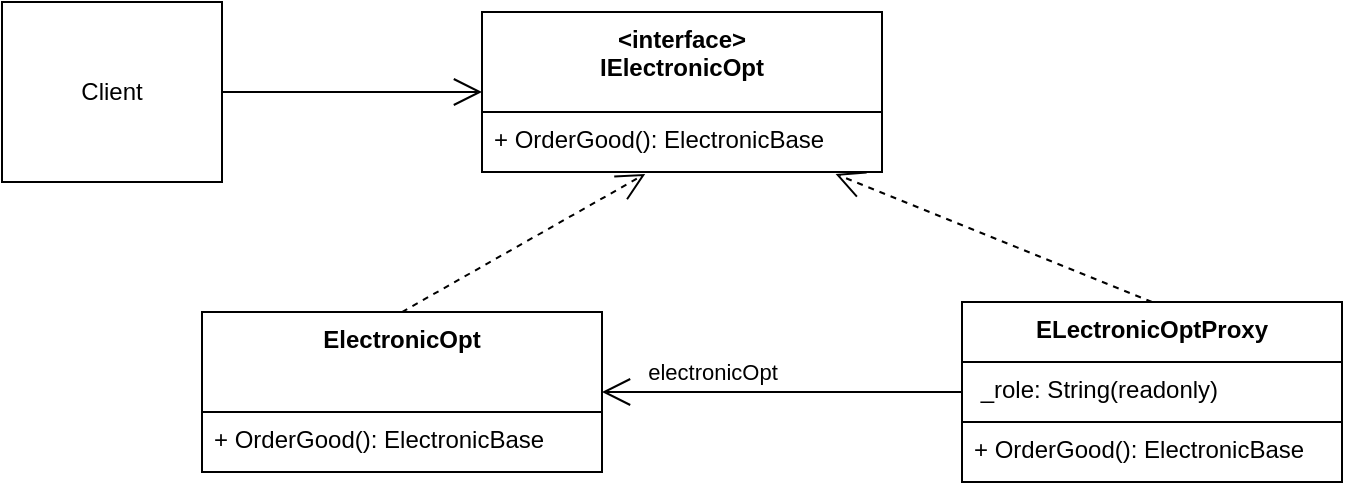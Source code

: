 <mxfile version="24.0.6" type="github">
  <diagram id="C5RBs43oDa-KdzZeNtuy" name="Page-1">
    <mxGraphModel dx="976" dy="630" grid="1" gridSize="10" guides="1" tooltips="1" connect="1" arrows="1" fold="1" page="1" pageScale="1" pageWidth="827" pageHeight="1169" math="0" shadow="0">
      <root>
        <mxCell id="WIyWlLk6GJQsqaUBKTNV-0" />
        <mxCell id="WIyWlLk6GJQsqaUBKTNV-1" parent="WIyWlLk6GJQsqaUBKTNV-0" />
        <mxCell id="CT-KlL42sqq-8h2_6kL1-0" value="&amp;lt;interface&amp;gt;&lt;div&gt;IElectronicOpt&lt;br&gt;&lt;/div&gt;" style="swimlane;fontStyle=1;align=center;verticalAlign=top;childLayout=stackLayout;horizontal=1;startSize=50;horizontalStack=0;resizeParent=1;resizeParentMax=0;resizeLast=0;collapsible=1;marginBottom=0;whiteSpace=wrap;html=1;" vertex="1" parent="WIyWlLk6GJQsqaUBKTNV-1">
          <mxGeometry x="280" y="190" width="200" height="80" as="geometry" />
        </mxCell>
        <mxCell id="CT-KlL42sqq-8h2_6kL1-3" value="+ OrderGood(): ElectronicBase" style="text;strokeColor=none;fillColor=none;align=left;verticalAlign=top;spacingLeft=4;spacingRight=4;overflow=hidden;rotatable=0;points=[[0,0.5],[1,0.5]];portConstraint=eastwest;whiteSpace=wrap;html=1;" vertex="1" parent="CT-KlL42sqq-8h2_6kL1-0">
          <mxGeometry y="50" width="200" height="30" as="geometry" />
        </mxCell>
        <mxCell id="CT-KlL42sqq-8h2_6kL1-4" value="&lt;div&gt;ElectronicOpt&lt;br&gt;&lt;/div&gt;" style="swimlane;fontStyle=1;align=center;verticalAlign=top;childLayout=stackLayout;horizontal=1;startSize=50;horizontalStack=0;resizeParent=1;resizeParentMax=0;resizeLast=0;collapsible=1;marginBottom=0;whiteSpace=wrap;html=1;" vertex="1" parent="WIyWlLk6GJQsqaUBKTNV-1">
          <mxGeometry x="140" y="340" width="200" height="80" as="geometry" />
        </mxCell>
        <mxCell id="CT-KlL42sqq-8h2_6kL1-5" value="+ OrderGood(): ElectronicBase" style="text;strokeColor=none;fillColor=none;align=left;verticalAlign=top;spacingLeft=4;spacingRight=4;overflow=hidden;rotatable=0;points=[[0,0.5],[1,0.5]];portConstraint=eastwest;whiteSpace=wrap;html=1;" vertex="1" parent="CT-KlL42sqq-8h2_6kL1-4">
          <mxGeometry y="50" width="200" height="30" as="geometry" />
        </mxCell>
        <mxCell id="CT-KlL42sqq-8h2_6kL1-6" value="&lt;div&gt;ELectronicOptProxy&lt;br&gt;&lt;/div&gt;" style="swimlane;fontStyle=1;align=center;verticalAlign=top;childLayout=stackLayout;horizontal=1;startSize=30;horizontalStack=0;resizeParent=1;resizeParentMax=0;resizeLast=0;collapsible=1;marginBottom=0;whiteSpace=wrap;html=1;" vertex="1" parent="WIyWlLk6GJQsqaUBKTNV-1">
          <mxGeometry x="520" y="335" width="190" height="90" as="geometry" />
        </mxCell>
        <mxCell id="CT-KlL42sqq-8h2_6kL1-7" value="&amp;nbsp;_role: String(readonly)" style="text;strokeColor=none;fillColor=none;align=left;verticalAlign=top;spacingLeft=4;spacingRight=4;overflow=hidden;rotatable=0;points=[[0,0.5],[1,0.5]];portConstraint=eastwest;whiteSpace=wrap;html=1;" vertex="1" parent="CT-KlL42sqq-8h2_6kL1-6">
          <mxGeometry y="30" width="190" height="30" as="geometry" />
        </mxCell>
        <mxCell id="CT-KlL42sqq-8h2_6kL1-16" value="+ OrderGood(): ElectronicBase" style="text;strokeColor=default;fillColor=none;align=left;verticalAlign=top;spacingLeft=4;spacingRight=4;overflow=hidden;rotatable=0;points=[[0,0.5],[1,0.5]];portConstraint=eastwest;whiteSpace=wrap;html=1;strokeWidth=1;" vertex="1" parent="CT-KlL42sqq-8h2_6kL1-6">
          <mxGeometry y="60" width="190" height="30" as="geometry" />
        </mxCell>
        <mxCell id="CT-KlL42sqq-8h2_6kL1-8" value="" style="endArrow=open;endSize=12;dashed=1;html=1;rounded=0;exitX=0.5;exitY=0;exitDx=0;exitDy=0;entryX=0.408;entryY=1.033;entryDx=0;entryDy=0;entryPerimeter=0;" edge="1" parent="WIyWlLk6GJQsqaUBKTNV-1" source="CT-KlL42sqq-8h2_6kL1-4" target="CT-KlL42sqq-8h2_6kL1-3">
          <mxGeometry width="160" relative="1" as="geometry">
            <mxPoint x="330" y="330" as="sourcePoint" />
            <mxPoint x="490" y="330" as="targetPoint" />
          </mxGeometry>
        </mxCell>
        <mxCell id="CT-KlL42sqq-8h2_6kL1-9" value="" style="endArrow=open;endSize=12;dashed=1;html=1;rounded=0;exitX=0.5;exitY=0;exitDx=0;exitDy=0;entryX=0.884;entryY=1.033;entryDx=0;entryDy=0;entryPerimeter=0;" edge="1" parent="WIyWlLk6GJQsqaUBKTNV-1" source="CT-KlL42sqq-8h2_6kL1-6" target="CT-KlL42sqq-8h2_6kL1-3">
          <mxGeometry width="160" relative="1" as="geometry">
            <mxPoint x="460" y="330" as="sourcePoint" />
            <mxPoint x="582" y="261" as="targetPoint" />
          </mxGeometry>
        </mxCell>
        <mxCell id="CT-KlL42sqq-8h2_6kL1-12" value="" style="endArrow=open;endFill=1;endSize=12;html=1;rounded=0;exitX=0;exitY=0.5;exitDx=0;exitDy=0;entryX=1;entryY=0.5;entryDx=0;entryDy=0;" edge="1" parent="WIyWlLk6GJQsqaUBKTNV-1" source="CT-KlL42sqq-8h2_6kL1-6" target="CT-KlL42sqq-8h2_6kL1-4">
          <mxGeometry width="160" relative="1" as="geometry">
            <mxPoint x="330" y="330" as="sourcePoint" />
            <mxPoint x="490" y="330" as="targetPoint" />
          </mxGeometry>
        </mxCell>
        <mxCell id="CT-KlL42sqq-8h2_6kL1-14" value="electronicOpt" style="edgeLabel;html=1;align=center;verticalAlign=middle;resizable=0;points=[];" vertex="1" connectable="0" parent="CT-KlL42sqq-8h2_6kL1-12">
          <mxGeometry x="0.012" y="-1" relative="1" as="geometry">
            <mxPoint x="-34" y="-9" as="offset" />
          </mxGeometry>
        </mxCell>
        <mxCell id="CT-KlL42sqq-8h2_6kL1-17" value="Client" style="html=1;whiteSpace=wrap;" vertex="1" parent="WIyWlLk6GJQsqaUBKTNV-1">
          <mxGeometry x="40" y="185" width="110" height="90" as="geometry" />
        </mxCell>
        <mxCell id="CT-KlL42sqq-8h2_6kL1-18" value="" style="endArrow=open;endFill=1;endSize=12;html=1;rounded=0;exitX=1;exitY=0.5;exitDx=0;exitDy=0;entryX=0;entryY=0.5;entryDx=0;entryDy=0;" edge="1" parent="WIyWlLk6GJQsqaUBKTNV-1" source="CT-KlL42sqq-8h2_6kL1-17" target="CT-KlL42sqq-8h2_6kL1-0">
          <mxGeometry width="160" relative="1" as="geometry">
            <mxPoint x="170" y="155" as="sourcePoint" />
            <mxPoint x="-10" y="140" as="targetPoint" />
          </mxGeometry>
        </mxCell>
      </root>
    </mxGraphModel>
  </diagram>
</mxfile>
